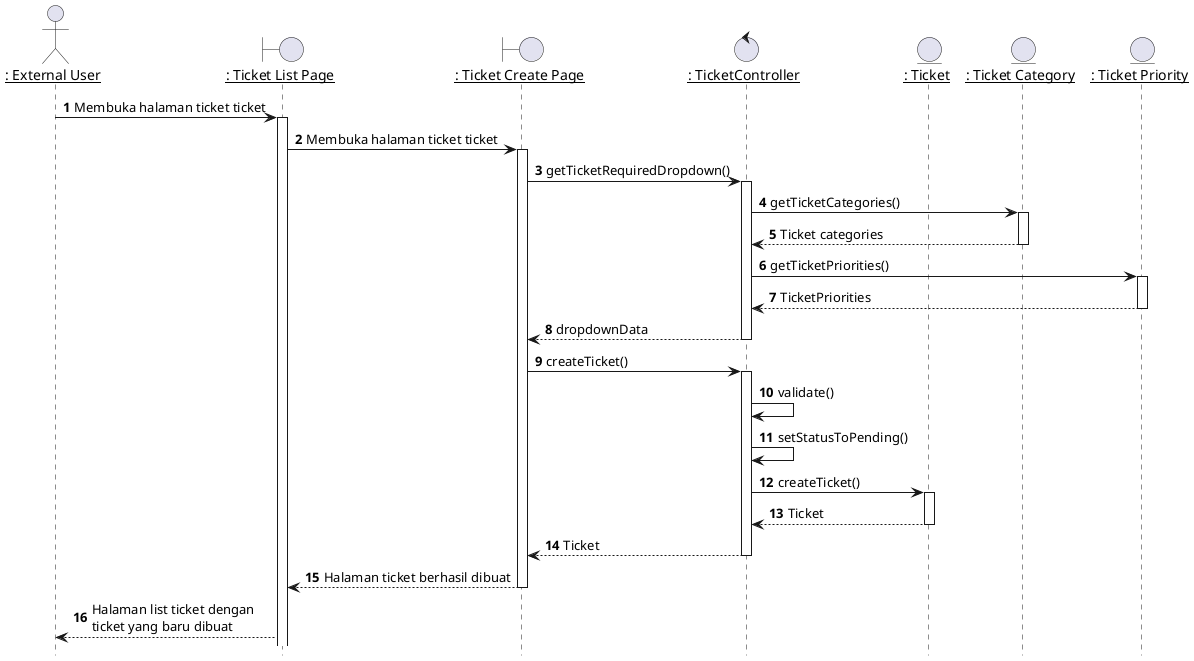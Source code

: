 @startuml Membuat Ticket

hide footbox

' title "Membuat Ticket"

actor EU as "__: External User__"
boundary TicketListPage as "__: Ticket List Page__"
boundary TicketCreatePage as "__: Ticket Create Page__"
control TicketController as "__: TicketController__"
entity Ticket as "__: Ticket__"
entity TicketCategories as "__: Ticket Category__"
entity TicketPriorities as "__: Ticket Priority__"


autonumber 1
EU -> TicketListPage: Membuka halaman ticket ticket
activate TicketListPage

TicketListPage -> TicketCreatePage: Membuka halaman ticket ticket
activate TicketCreatePage

TicketCreatePage -> TicketController: getTicketRequiredDropdown()
activate TicketController

TicketController -> TicketCategories: getTicketCategories()
activate TicketCategories

TicketCategories --> TicketController : Ticket categories
deactivate TicketCategories


TicketController -> TicketPriorities: getTicketPriorities()
activate TicketPriorities

TicketPriorities --> TicketController : TicketPriorities
deactivate TicketPriorities

TicketController --> TicketCreatePage: dropdownData
deactivate TicketController


' EU -> TicketCreatePage: Mengisi field ticket
' activate TicketCreatePage

TicketCreatePage -> TicketController: createTicket()
activate TicketController

TicketController -> TicketController: validate()
TicketController -> TicketController: setStatusToPending()

TicketController -> Ticket: createTicket()
activate Ticket

Ticket --> TicketController : Ticket
deactivate Ticket

TicketController --> TicketCreatePage : Ticket
deactivate TicketController

TicketCreatePage --> TicketListPage : Halaman ticket berhasil dibuat
deactivate TicketCreatePage

TicketListPage --> EU : Halaman list ticket dengan\nticket yang baru dibuat
deactivate TicketCreatePage


@enduml
